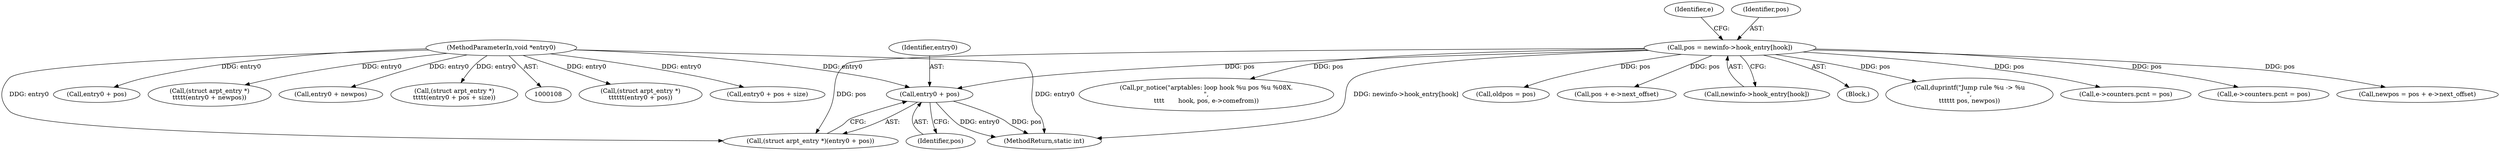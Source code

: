 digraph "0_linux_54d83fc74aa9ec72794373cb47432c5f7fb1a309_1@pointer" {
"1000137" [label="(Call,entry0 + pos)"];
"1000111" [label="(MethodParameterIn,void *entry0)"];
"1000125" [label="(Call,pos = newinfo->hook_entry[hook])"];
"1000125" [label="(Call,pos = newinfo->hook_entry[hook])"];
"1000148" [label="(Call,e->counters.pcnt = pos)"];
"1000403" [label="(Call,e->counters.pcnt = pos)"];
"1000139" [label="(Identifier,pos)"];
"1000389" [label="(Call,newpos = pos + e->next_offset)"];
"1000138" [label="(Identifier,entry0)"];
"1000127" [label="(Call,newinfo->hook_entry[hook])"];
"1000305" [label="(Call,(struct arpt_entry *)\n\t\t\t\t\t\t(entry0 + pos))"];
"1000183" [label="(Call,pr_notice(\"arptables: loop hook %u pos %u %08X.\n\",\n\t\t\t\t       hook, pos, e->comefrom))"];
"1000419" [label="(MethodReturn,static int)"];
"1000326" [label="(Call,entry0 + pos + size)"];
"1000135" [label="(Call,(struct arpt_entry *)(entry0 + pos))"];
"1000307" [label="(Call,entry0 + pos)"];
"1000398" [label="(Call,(struct arpt_entry *)\n\t\t\t\t\t(entry0 + newpos))"];
"1000281" [label="(Call,oldpos = pos)"];
"1000391" [label="(Call,pos + e->next_offset)"];
"1000111" [label="(MethodParameterIn,void *entry0)"];
"1000400" [label="(Call,entry0 + newpos)"];
"1000123" [label="(Block,)"];
"1000134" [label="(Identifier,e)"];
"1000137" [label="(Call,entry0 + pos)"];
"1000383" [label="(Call,duprintf(\"Jump rule %u -> %u\n\",\n\t\t\t\t\t\t pos, newpos))"];
"1000126" [label="(Identifier,pos)"];
"1000324" [label="(Call,(struct arpt_entry *)\n\t\t\t\t\t(entry0 + pos + size))"];
"1000137" -> "1000135"  [label="AST: "];
"1000137" -> "1000139"  [label="CFG: "];
"1000138" -> "1000137"  [label="AST: "];
"1000139" -> "1000137"  [label="AST: "];
"1000135" -> "1000137"  [label="CFG: "];
"1000137" -> "1000419"  [label="DDG: pos"];
"1000137" -> "1000419"  [label="DDG: entry0"];
"1000111" -> "1000137"  [label="DDG: entry0"];
"1000125" -> "1000137"  [label="DDG: pos"];
"1000111" -> "1000108"  [label="AST: "];
"1000111" -> "1000419"  [label="DDG: entry0"];
"1000111" -> "1000135"  [label="DDG: entry0"];
"1000111" -> "1000305"  [label="DDG: entry0"];
"1000111" -> "1000307"  [label="DDG: entry0"];
"1000111" -> "1000324"  [label="DDG: entry0"];
"1000111" -> "1000326"  [label="DDG: entry0"];
"1000111" -> "1000398"  [label="DDG: entry0"];
"1000111" -> "1000400"  [label="DDG: entry0"];
"1000125" -> "1000123"  [label="AST: "];
"1000125" -> "1000127"  [label="CFG: "];
"1000126" -> "1000125"  [label="AST: "];
"1000127" -> "1000125"  [label="AST: "];
"1000134" -> "1000125"  [label="CFG: "];
"1000125" -> "1000419"  [label="DDG: newinfo->hook_entry[hook]"];
"1000125" -> "1000135"  [label="DDG: pos"];
"1000125" -> "1000148"  [label="DDG: pos"];
"1000125" -> "1000183"  [label="DDG: pos"];
"1000125" -> "1000281"  [label="DDG: pos"];
"1000125" -> "1000383"  [label="DDG: pos"];
"1000125" -> "1000389"  [label="DDG: pos"];
"1000125" -> "1000391"  [label="DDG: pos"];
"1000125" -> "1000403"  [label="DDG: pos"];
}
